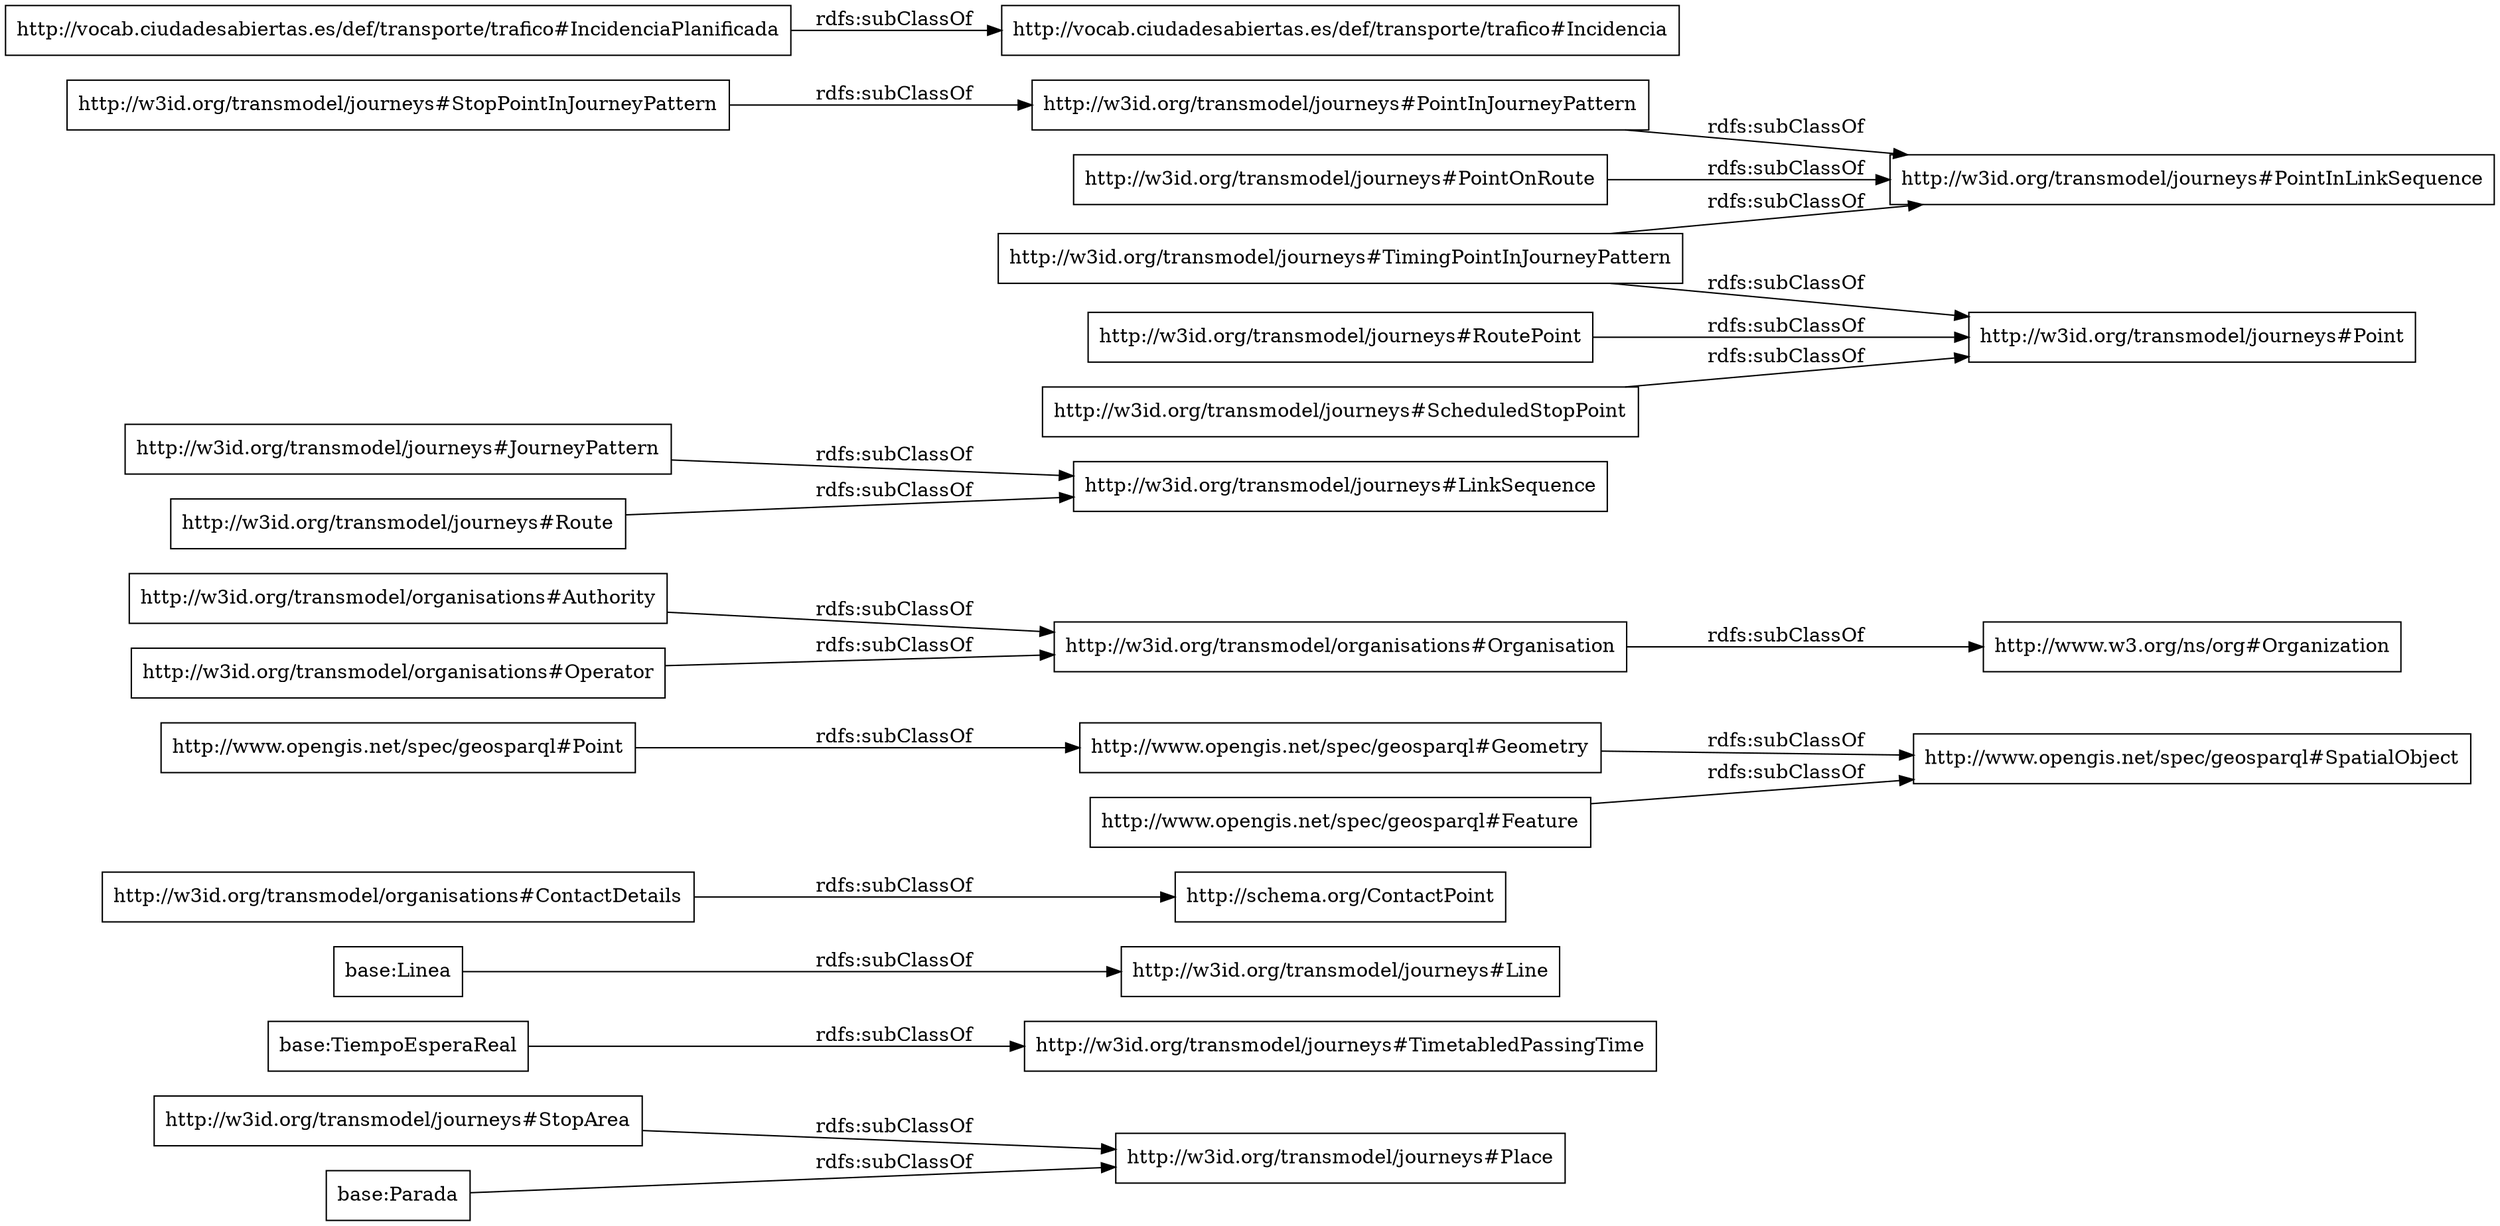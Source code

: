 digraph ar2dtool_diagram { 
rankdir=LR;
size="1000"
node [shape = rectangle, color="black"]; "http://w3id.org/transmodel/journeys#StopArea" "base:TiempoEsperaReal" "http://w3id.org/transmodel/journeys#Line" "base:Linea" "http://w3id.org/transmodel/organisations#ContactDetails" "http://www.opengis.net/spec/geosparql#Point" "http://w3id.org/transmodel/organisations#Organisation" "http://schema.org/ContactPoint" "http://w3id.org/transmodel/journeys#JourneyPattern" "http://w3id.org/transmodel/journeys#Route" "http://www.opengis.net/spec/geosparql#Feature" "http://www.w3.org/ns/org#Organization" "http://w3id.org/transmodel/journeys#StopPointInJourneyPattern" "http://www.opengis.net/spec/geosparql#SpatialObject" "http://w3id.org/transmodel/journeys#TimingPointInJourneyPattern" "http://w3id.org/transmodel/journeys#PointInJourneyPattern" "http://vocab.ciudadesabiertas.es/def/transporte/trafico#IncidenciaPlanificada" "http://w3id.org/transmodel/organisations#Authority" "http://w3id.org/transmodel/journeys#PointOnRoute" "http://w3id.org/transmodel/journeys#Place" "http://vocab.ciudadesabiertas.es/def/transporte/trafico#Incidencia" "http://www.opengis.net/spec/geosparql#Geometry" "base:Parada" "http://w3id.org/transmodel/journeys#RoutePoint" "http://w3id.org/transmodel/journeys#PointInLinkSequence" "http://w3id.org/transmodel/journeys#Point" "http://w3id.org/transmodel/journeys#TimetabledPassingTime" "http://w3id.org/transmodel/journeys#LinkSequence" "http://w3id.org/transmodel/journeys#ScheduledStopPoint" "http://w3id.org/transmodel/organisations#Operator" ; /*classes style*/
	"http://w3id.org/transmodel/journeys#Route" -> "http://w3id.org/transmodel/journeys#LinkSequence" [ label = "rdfs:subClassOf" ];
	"http://w3id.org/transmodel/journeys#StopPointInJourneyPattern" -> "http://w3id.org/transmodel/journeys#PointInJourneyPattern" [ label = "rdfs:subClassOf" ];
	"http://www.opengis.net/spec/geosparql#Geometry" -> "http://www.opengis.net/spec/geosparql#SpatialObject" [ label = "rdfs:subClassOf" ];
	"http://w3id.org/transmodel/organisations#Operator" -> "http://w3id.org/transmodel/organisations#Organisation" [ label = "rdfs:subClassOf" ];
	"http://w3id.org/transmodel/journeys#TimingPointInJourneyPattern" -> "http://w3id.org/transmodel/journeys#PointInLinkSequence" [ label = "rdfs:subClassOf" ];
	"http://w3id.org/transmodel/journeys#TimingPointInJourneyPattern" -> "http://w3id.org/transmodel/journeys#Point" [ label = "rdfs:subClassOf" ];
	"base:Linea" -> "http://w3id.org/transmodel/journeys#Line" [ label = "rdfs:subClassOf" ];
	"http://vocab.ciudadesabiertas.es/def/transporte/trafico#IncidenciaPlanificada" -> "http://vocab.ciudadesabiertas.es/def/transporte/trafico#Incidencia" [ label = "rdfs:subClassOf" ];
	"http://w3id.org/transmodel/organisations#Organisation" -> "http://www.w3.org/ns/org#Organization" [ label = "rdfs:subClassOf" ];
	"base:TiempoEsperaReal" -> "http://w3id.org/transmodel/journeys#TimetabledPassingTime" [ label = "rdfs:subClassOf" ];
	"http://w3id.org/transmodel/journeys#RoutePoint" -> "http://w3id.org/transmodel/journeys#Point" [ label = "rdfs:subClassOf" ];
	"base:Parada" -> "http://w3id.org/transmodel/journeys#Place" [ label = "rdfs:subClassOf" ];
	"http://w3id.org/transmodel/journeys#ScheduledStopPoint" -> "http://w3id.org/transmodel/journeys#Point" [ label = "rdfs:subClassOf" ];
	"http://w3id.org/transmodel/journeys#PointInJourneyPattern" -> "http://w3id.org/transmodel/journeys#PointInLinkSequence" [ label = "rdfs:subClassOf" ];
	"http://w3id.org/transmodel/journeys#PointOnRoute" -> "http://w3id.org/transmodel/journeys#PointInLinkSequence" [ label = "rdfs:subClassOf" ];
	"http://www.opengis.net/spec/geosparql#Feature" -> "http://www.opengis.net/spec/geosparql#SpatialObject" [ label = "rdfs:subClassOf" ];
	"http://w3id.org/transmodel/journeys#JourneyPattern" -> "http://w3id.org/transmodel/journeys#LinkSequence" [ label = "rdfs:subClassOf" ];
	"http://w3id.org/transmodel/organisations#Authority" -> "http://w3id.org/transmodel/organisations#Organisation" [ label = "rdfs:subClassOf" ];
	"http://w3id.org/transmodel/journeys#StopArea" -> "http://w3id.org/transmodel/journeys#Place" [ label = "rdfs:subClassOf" ];
	"http://www.opengis.net/spec/geosparql#Point" -> "http://www.opengis.net/spec/geosparql#Geometry" [ label = "rdfs:subClassOf" ];
	"http://w3id.org/transmodel/organisations#ContactDetails" -> "http://schema.org/ContactPoint" [ label = "rdfs:subClassOf" ];

}
